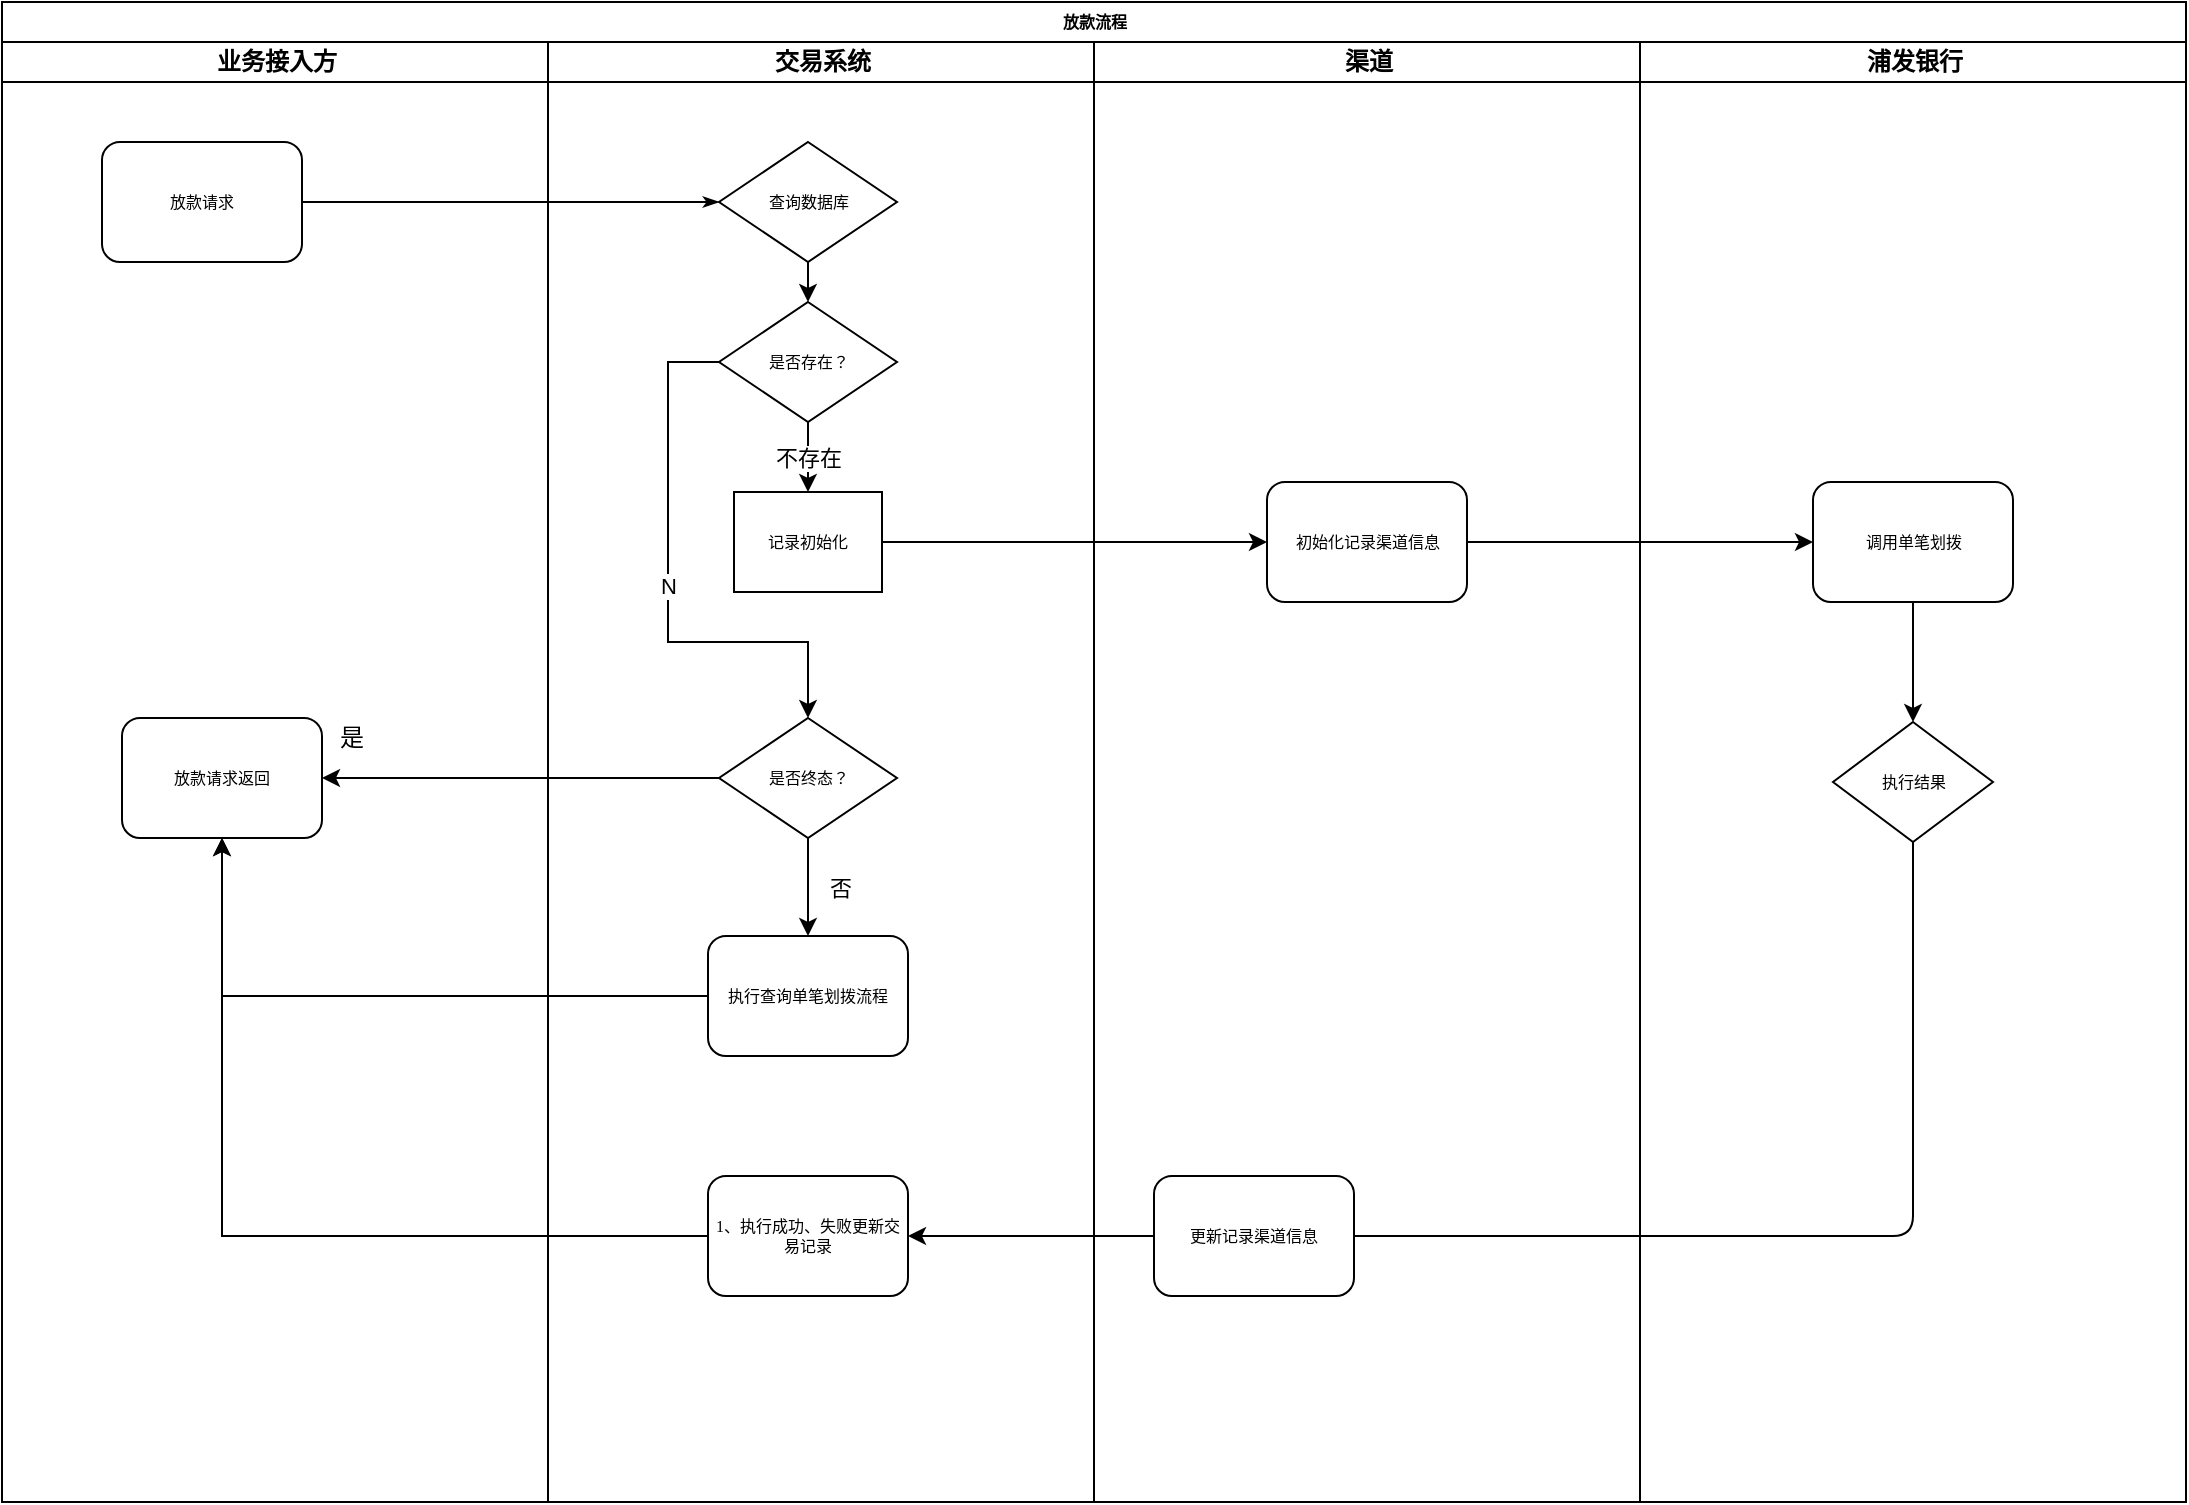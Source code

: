 <mxfile version="10.6.2" type="github"><diagram id="-opS1xyRwf6D5M8S2tC-" name="第 1 页"><mxGraphModel dx="918" dy="545" grid="1" gridSize="10" guides="1" tooltips="1" connect="1" arrows="1" fold="1" page="1" pageScale="1" pageWidth="1100" pageHeight="850" background="#ffffff" math="0" shadow="0"><root><mxCell id="0"/><mxCell id="1" parent="0"/><mxCell id="77e6c97f196da883-1" value="放款流程" style="swimlane;html=1;childLayout=stackLayout;startSize=20;rounded=0;shadow=0;labelBackgroundColor=none;strokeColor=#000000;strokeWidth=1;fillColor=#ffffff;fontFamily=Verdana;fontSize=8;fontColor=#000000;align=center;" parent="1" vertex="1"><mxGeometry x="70" y="40" width="1092" height="750" as="geometry"/></mxCell><mxCell id="77e6c97f196da883-2" value="业务接入方" style="swimlane;html=1;startSize=20;" parent="77e6c97f196da883-1" vertex="1"><mxGeometry y="20" width="273" height="730" as="geometry"/></mxCell><mxCell id="77e6c97f196da883-8" value="放款请求" style="rounded=1;whiteSpace=wrap;html=1;shadow=0;labelBackgroundColor=none;strokeColor=#000000;strokeWidth=1;fillColor=#ffffff;fontFamily=Verdana;fontSize=8;fontColor=#000000;align=center;" parent="77e6c97f196da883-2" vertex="1"><mxGeometry x="50" y="50" width="100" height="60" as="geometry"/></mxCell><mxCell id="RBHurTH_KdBpGu3dAtlU-21" value="放款请求返回" style="rounded=1;whiteSpace=wrap;html=1;shadow=0;labelBackgroundColor=none;strokeColor=#000000;strokeWidth=1;fillColor=#ffffff;fontFamily=Verdana;fontSize=8;fontColor=#000000;align=center;" parent="77e6c97f196da883-2" vertex="1"><mxGeometry x="60" y="338" width="100" height="60" as="geometry"/></mxCell><mxCell id="77e6c97f196da883-26" style="edgeStyle=orthogonalEdgeStyle;rounded=1;html=1;labelBackgroundColor=none;startArrow=none;startFill=0;startSize=5;endArrow=classicThin;endFill=1;endSize=5;jettySize=auto;orthogonalLoop=1;strokeColor=#000000;strokeWidth=1;fontFamily=Verdana;fontSize=8;fontColor=#000000;entryX=0;entryY=0.5;entryDx=0;entryDy=0;" parent="77e6c97f196da883-1" source="77e6c97f196da883-8" target="RBHurTH_KdBpGu3dAtlU-1" edge="1"><mxGeometry relative="1" as="geometry"><mxPoint x="190" y="115" as="targetPoint"/></mxGeometry></mxCell><mxCell id="77e6c97f196da883-3" value="交易系统" style="swimlane;html=1;startSize=20;" parent="77e6c97f196da883-1" vertex="1"><mxGeometry x="273" y="20" width="273" height="730" as="geometry"><mxRectangle x="160" y="20" width="80" height="730" as="alternateBounds"/></mxGeometry></mxCell><mxCell id="RBHurTH_KdBpGu3dAtlU-13" style="edgeStyle=orthogonalEdgeStyle;rounded=0;orthogonalLoop=1;jettySize=auto;html=1;exitX=0.5;exitY=1;exitDx=0;exitDy=0;entryX=0.5;entryY=0;entryDx=0;entryDy=0;" parent="77e6c97f196da883-3" source="RBHurTH_KdBpGu3dAtlU-1" target="RBHurTH_KdBpGu3dAtlU-12" edge="1"><mxGeometry relative="1" as="geometry"/></mxCell><mxCell id="RBHurTH_KdBpGu3dAtlU-1" value="查询数据库" style="rhombus;whiteSpace=wrap;html=1;rounded=0;shadow=0;labelBackgroundColor=none;strokeColor=#000000;strokeWidth=1;fillColor=#ffffff;fontFamily=Verdana;fontSize=8;fontColor=#000000;align=center;" parent="77e6c97f196da883-3" vertex="1"><mxGeometry x="85.5" y="50" width="89" height="60" as="geometry"/></mxCell><mxCell id="RBHurTH_KdBpGu3dAtlU-38" value="不存在" style="edgeStyle=orthogonalEdgeStyle;rounded=0;orthogonalLoop=1;jettySize=auto;html=1;" parent="77e6c97f196da883-3" source="RBHurTH_KdBpGu3dAtlU-12" target="RBHurTH_KdBpGu3dAtlU-37" edge="1"><mxGeometry relative="1" as="geometry"/></mxCell><mxCell id="RBHurTH_KdBpGu3dAtlU-39" value="N&lt;br&gt;" style="edgeStyle=orthogonalEdgeStyle;rounded=0;orthogonalLoop=1;jettySize=auto;html=1;exitX=0;exitY=0.5;exitDx=0;exitDy=0;" parent="77e6c97f196da883-3" source="RBHurTH_KdBpGu3dAtlU-12" target="RBHurTH_KdBpGu3dAtlU-20" edge="1"><mxGeometry relative="1" as="geometry"><Array as="points"><mxPoint x="60" y="160"/><mxPoint x="60" y="300"/><mxPoint x="130" y="300"/></Array></mxGeometry></mxCell><mxCell id="RBHurTH_KdBpGu3dAtlU-12" value="是否存在？" style="rhombus;whiteSpace=wrap;html=1;rounded=0;shadow=0;labelBackgroundColor=none;strokeColor=#000000;strokeWidth=1;fillColor=#ffffff;fontFamily=Verdana;fontSize=8;fontColor=#000000;align=center;" parent="77e6c97f196da883-3" vertex="1"><mxGeometry x="85.5" y="130" width="89" height="60" as="geometry"/></mxCell><mxCell id="RBHurTH_KdBpGu3dAtlU-37" value="记录初始化" style="whiteSpace=wrap;html=1;aspect=fixed;shadow=0;fontFamily=Verdana;fontSize=8;fontColor=#000000;align=center;strokeColor=#000000;strokeWidth=1;fillColor=#ffffff;" parent="77e6c97f196da883-3" vertex="1"><mxGeometry x="93" y="225" width="74" height="50" as="geometry"/></mxCell><mxCell id="RBHurTH_KdBpGu3dAtlU-20" value="是否终态？" style="rhombus;whiteSpace=wrap;html=1;rounded=0;shadow=0;labelBackgroundColor=none;strokeColor=#000000;strokeWidth=1;fillColor=#ffffff;fontFamily=Verdana;fontSize=8;fontColor=#000000;align=center;" parent="77e6c97f196da883-3" vertex="1"><mxGeometry x="85.5" y="338" width="89" height="60" as="geometry"/></mxCell><mxCell id="RBHurTH_KdBpGu3dAtlU-25" value="执行查询单笔划拨流程" style="rounded=1;whiteSpace=wrap;html=1;shadow=0;labelBackgroundColor=none;strokeColor=#000000;strokeWidth=1;fillColor=#ffffff;fontFamily=Verdana;fontSize=8;fontColor=#000000;align=center;" parent="77e6c97f196da883-3" vertex="1"><mxGeometry x="80" y="447" width="100" height="60" as="geometry"/></mxCell><mxCell id="RBHurTH_KdBpGu3dAtlU-34" value="1、执行成功、失败更新交易记录" style="rounded=1;whiteSpace=wrap;html=1;shadow=0;labelBackgroundColor=none;strokeColor=#000000;strokeWidth=1;fillColor=#ffffff;fontFamily=Verdana;fontSize=8;fontColor=#000000;align=center;" parent="77e6c97f196da883-3" vertex="1"><mxGeometry x="80" y="567" width="100" height="60" as="geometry"/></mxCell><mxCell id="RBHurTH_KdBpGu3dAtlU-24" value="否" style="edgeStyle=orthogonalEdgeStyle;rounded=0;orthogonalLoop=1;jettySize=auto;html=1;exitX=0.5;exitY=1;exitDx=0;exitDy=0;entryX=0.5;entryY=0;entryDx=0;entryDy=0;" parent="77e6c97f196da883-3" source="RBHurTH_KdBpGu3dAtlU-20" target="RBHurTH_KdBpGu3dAtlU-25" edge="1"><mxGeometry y="16" relative="1" as="geometry"><mxPoint x="14" y="447" as="targetPoint"/><mxPoint x="14" y="387" as="sourcePoint"/><mxPoint as="offset"/></mxGeometry></mxCell><mxCell id="RBHurTH_KdBpGu3dAtlU-22" style="edgeStyle=orthogonalEdgeStyle;rounded=0;orthogonalLoop=1;jettySize=auto;html=1;exitX=0;exitY=0.5;exitDx=0;exitDy=0;entryX=1;entryY=0.5;entryDx=0;entryDy=0;" parent="77e6c97f196da883-1" source="RBHurTH_KdBpGu3dAtlU-20" target="RBHurTH_KdBpGu3dAtlU-21" edge="1"><mxGeometry relative="1" as="geometry"/></mxCell><mxCell id="77e6c97f196da883-35" style="edgeStyle=orthogonalEdgeStyle;rounded=1;html=1;labelBackgroundColor=none;startArrow=none;startFill=0;startSize=5;endArrow=classicThin;endFill=1;endSize=5;jettySize=auto;orthogonalLoop=1;strokeColor=#000000;strokeWidth=1;fontFamily=Verdana;fontSize=8;fontColor=#000000;entryX=1;entryY=0.5;entryDx=0;entryDy=0;" parent="77e6c97f196da883-1" source="77e6c97f196da883-16" target="RBHurTH_KdBpGu3dAtlU-33" edge="1"><mxGeometry relative="1" as="geometry"><mxPoint x="450" y="587" as="targetPoint"/><Array as="points"><mxPoint x="560" y="617"/><mxPoint x="450" y="617"/></Array></mxGeometry></mxCell><mxCell id="RBHurTH_KdBpGu3dAtlU-35" style="edgeStyle=orthogonalEdgeStyle;rounded=0;orthogonalLoop=1;jettySize=auto;html=1;exitX=0;exitY=0.5;exitDx=0;exitDy=0;entryX=1;entryY=0.5;entryDx=0;entryDy=0;" parent="77e6c97f196da883-1" source="RBHurTH_KdBpGu3dAtlU-33" target="RBHurTH_KdBpGu3dAtlU-34" edge="1"><mxGeometry relative="1" as="geometry"/></mxCell><mxCell id="RBHurTH_KdBpGu3dAtlU-36" style="edgeStyle=orthogonalEdgeStyle;rounded=0;orthogonalLoop=1;jettySize=auto;html=1;exitX=0;exitY=0.5;exitDx=0;exitDy=0;" parent="77e6c97f196da883-1" source="RBHurTH_KdBpGu3dAtlU-34" target="RBHurTH_KdBpGu3dAtlU-21" edge="1"><mxGeometry relative="1" as="geometry"><mxPoint x="100" y="528" as="targetPoint"/><Array as="points"><mxPoint x="110" y="617"/></Array></mxGeometry></mxCell><mxCell id="77e6c97f196da883-4" value="渠道" style="swimlane;html=1;startSize=20;" parent="77e6c97f196da883-1" vertex="1"><mxGeometry x="546" y="20" width="273" height="730" as="geometry"/></mxCell><mxCell id="RBHurTH_KdBpGu3dAtlU-17" value="初始化记录渠道信息" style="rounded=1;whiteSpace=wrap;html=1;shadow=0;labelBackgroundColor=none;strokeColor=#000000;strokeWidth=1;fillColor=#ffffff;fontFamily=Verdana;fontSize=8;fontColor=#000000;align=center;" parent="77e6c97f196da883-4" vertex="1"><mxGeometry x="86.5" y="220" width="100" height="60" as="geometry"/></mxCell><mxCell id="RBHurTH_KdBpGu3dAtlU-33" value="更新记录渠道信息" style="rounded=1;whiteSpace=wrap;html=1;shadow=0;labelBackgroundColor=none;strokeColor=#000000;strokeWidth=1;fillColor=#ffffff;fontFamily=Verdana;fontSize=8;fontColor=#000000;align=center;" parent="77e6c97f196da883-4" vertex="1"><mxGeometry x="30" y="567" width="100" height="60" as="geometry"/></mxCell><mxCell id="77e6c97f196da883-5" value="浦发银行" style="swimlane;html=1;startSize=20;" parent="77e6c97f196da883-1" vertex="1"><mxGeometry x="819" y="20" width="273" height="730" as="geometry"/></mxCell><mxCell id="RBHurTH_KdBpGu3dAtlU-41" style="edgeStyle=orthogonalEdgeStyle;rounded=0;orthogonalLoop=1;jettySize=auto;html=1;" parent="77e6c97f196da883-5" source="77e6c97f196da883-15" target="77e6c97f196da883-16" edge="1"><mxGeometry relative="1" as="geometry"/></mxCell><mxCell id="77e6c97f196da883-15" value="调用单笔划拨" style="rounded=1;whiteSpace=wrap;html=1;shadow=0;labelBackgroundColor=none;strokeColor=#000000;strokeWidth=1;fillColor=#ffffff;fontFamily=Verdana;fontSize=8;fontColor=#000000;align=center;" parent="77e6c97f196da883-5" vertex="1"><mxGeometry x="86.5" y="220" width="100" height="60" as="geometry"/></mxCell><mxCell id="77e6c97f196da883-16" value="执行结果" style="rhombus;whiteSpace=wrap;html=1;rounded=0;shadow=0;labelBackgroundColor=none;strokeColor=#000000;strokeWidth=1;fillColor=#ffffff;fontFamily=Verdana;fontSize=8;fontColor=#000000;align=center;" parent="77e6c97f196da883-5" vertex="1"><mxGeometry x="96.5" y="340" width="80" height="60" as="geometry"/></mxCell><mxCell id="RBHurTH_KdBpGu3dAtlU-32" style="edgeStyle=orthogonalEdgeStyle;rounded=0;orthogonalLoop=1;jettySize=auto;html=1;exitX=1;exitY=0.5;exitDx=0;exitDy=0;entryX=0;entryY=0.5;entryDx=0;entryDy=0;" parent="77e6c97f196da883-1" source="RBHurTH_KdBpGu3dAtlU-17" target="77e6c97f196da883-15" edge="1"><mxGeometry relative="1" as="geometry"/></mxCell><mxCell id="RBHurTH_KdBpGu3dAtlU-40" style="edgeStyle=orthogonalEdgeStyle;rounded=0;orthogonalLoop=1;jettySize=auto;html=1;entryX=0;entryY=0.5;entryDx=0;entryDy=0;" parent="77e6c97f196da883-1" source="RBHurTH_KdBpGu3dAtlU-37" target="RBHurTH_KdBpGu3dAtlU-17" edge="1"><mxGeometry relative="1" as="geometry"/></mxCell><mxCell id="RBHurTH_KdBpGu3dAtlU-42" style="edgeStyle=orthogonalEdgeStyle;rounded=0;orthogonalLoop=1;jettySize=auto;html=1;entryX=0.5;entryY=1;entryDx=0;entryDy=0;" parent="77e6c97f196da883-1" source="RBHurTH_KdBpGu3dAtlU-25" target="RBHurTH_KdBpGu3dAtlU-21" edge="1"><mxGeometry relative="1" as="geometry"><mxPoint x="160" y="497" as="targetPoint"/></mxGeometry></mxCell><mxCell id="RBHurTH_KdBpGu3dAtlU-23" value="是" style="text;html=1;resizable=0;points=[];autosize=1;align=left;verticalAlign=top;spacingTop=-4;" parent="1" vertex="1"><mxGeometry x="237" y="398" width="30" height="20" as="geometry"/></mxCell></root></mxGraphModel></diagram></mxfile>